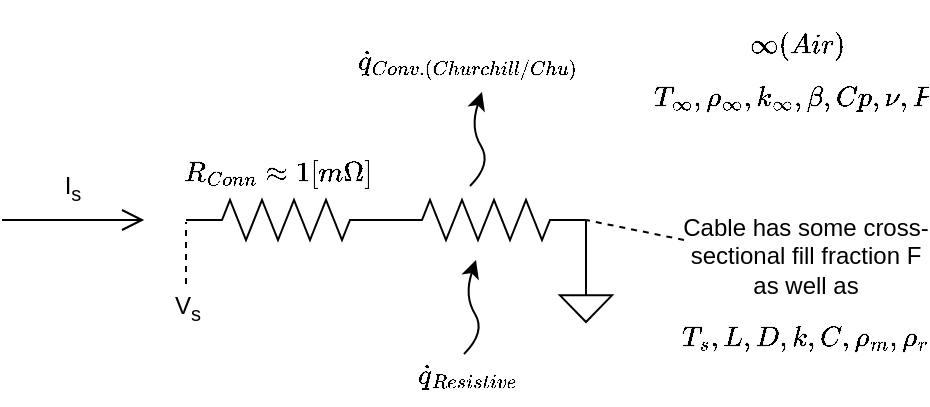 <mxfile version="13.6.2" type="device"><diagram id="SM2tQdMo4O845Km6B2xR" name="Page-1"><mxGraphModel dx="641" dy="403" grid="0" gridSize="10" guides="1" tooltips="1" connect="1" arrows="1" fold="1" page="1" pageScale="1" pageWidth="850" pageHeight="1100" math="1" shadow="0"><root><mxCell id="0"/><mxCell id="1" parent="0"/><mxCell id="PKBT_agNAeuT7sl_ZEUc-4" value="" style="pointerEvents=1;verticalLabelPosition=bottom;shadow=0;dashed=0;align=center;html=1;verticalAlign=top;shape=mxgraph.electrical.resistors.resistor_2;" vertex="1" parent="1"><mxGeometry x="344" y="241" width="100" height="20" as="geometry"/></mxCell><mxCell id="PKBT_agNAeuT7sl_ZEUc-5" value="&lt;span style=&quot;font-size: 12px&quot;&gt;I&lt;sub&gt;s&lt;/sub&gt;&lt;/span&gt;" style="verticalLabelPosition=top;verticalAlign=bottom;shape=mxgraph.electrical.signal_sources.current_flow;shadow=0;dashed=0;align=center;strokeWidth=1;fontSize=10;html=1;" vertex="1" parent="1"><mxGeometry x="152" y="246" width="70" height="10" as="geometry"/></mxCell><mxCell id="PKBT_agNAeuT7sl_ZEUc-6" value="" style="endArrow=none;dashed=1;html=1;entryX=0;entryY=0.5;entryDx=0;entryDy=0;entryPerimeter=0;" edge="1" parent="1"><mxGeometry width="50" height="50" relative="1" as="geometry"><mxPoint x="244" y="283" as="sourcePoint"/><mxPoint x="244" y="252" as="targetPoint"/></mxGeometry></mxCell><mxCell id="PKBT_agNAeuT7sl_ZEUc-8" value="" style="pointerEvents=1;verticalLabelPosition=bottom;shadow=0;dashed=0;align=center;html=1;verticalAlign=top;shape=mxgraph.electrical.signal_sources.signal_ground;" vertex="1" parent="1"><mxGeometry x="431" y="282" width="26" height="20" as="geometry"/></mxCell><mxCell id="PKBT_agNAeuT7sl_ZEUc-9" value="" style="endArrow=none;html=1;entryX=0.5;entryY=0;entryDx=0;entryDy=0;entryPerimeter=0;exitX=1;exitY=0.5;exitDx=0;exitDy=0;exitPerimeter=0;" edge="1" parent="1" source="PKBT_agNAeuT7sl_ZEUc-4" target="PKBT_agNAeuT7sl_ZEUc-8"><mxGeometry width="50" height="50" relative="1" as="geometry"><mxPoint x="316" y="225" as="sourcePoint"/><mxPoint x="366" y="175" as="targetPoint"/></mxGeometry></mxCell><mxCell id="PKBT_agNAeuT7sl_ZEUc-10" value="V&lt;sub&gt;s&lt;/sub&gt;" style="text;html=1;strokeColor=none;fillColor=none;align=center;verticalAlign=middle;whiteSpace=wrap;rounded=0;" vertex="1" parent="1"><mxGeometry x="225" y="285" width="40" height="20" as="geometry"/></mxCell><mxCell id="PKBT_agNAeuT7sl_ZEUc-15" value="" style="curved=1;endArrow=classic;html=1;" edge="1" parent="1"><mxGeometry width="50" height="50" relative="1" as="geometry"><mxPoint x="383" y="318" as="sourcePoint"/><mxPoint x="389" y="271" as="targetPoint"/><Array as="points"><mxPoint x="394" y="307"/><mxPoint x="383" y="289"/></Array></mxGeometry></mxCell><mxCell id="PKBT_agNAeuT7sl_ZEUc-18" value="$$\dot q_{Resistive}$$" style="text;html=1;strokeColor=none;fillColor=none;align=center;verticalAlign=middle;whiteSpace=wrap;rounded=0;fontColor=#000000;" vertex="1" parent="1"><mxGeometry x="365" y="319" width="40" height="20" as="geometry"/></mxCell><mxCell id="PKBT_agNAeuT7sl_ZEUc-19" value="" style="curved=1;endArrow=classic;html=1;" edge="1" parent="1"><mxGeometry width="50" height="50" relative="1" as="geometry"><mxPoint x="386" y="234" as="sourcePoint"/><mxPoint x="392" y="187" as="targetPoint"/><Array as="points"><mxPoint x="397" y="223"/><mxPoint x="386" y="205"/></Array></mxGeometry></mxCell><mxCell id="PKBT_agNAeuT7sl_ZEUc-20" value="$$\dot q_{Conv. (Churchill/Chu)}$$" style="text;html=1;strokeColor=none;fillColor=none;align=center;verticalAlign=middle;whiteSpace=wrap;rounded=0;fontColor=#000000;" vertex="1" parent="1"><mxGeometry x="365" y="163" width="40" height="20" as="geometry"/></mxCell><mxCell id="PKBT_agNAeuT7sl_ZEUc-25" value="Cable has some cross-sectional fill fraction F as well as $$T_s, L, D, k, C, \rho_m, \rho_r$$" style="text;html=1;strokeColor=none;fillColor=none;align=center;verticalAlign=middle;whiteSpace=wrap;rounded=0;fontColor=#000000;" vertex="1" parent="1"><mxGeometry x="493" y="261" width="122" height="53" as="geometry"/></mxCell><mxCell id="PKBT_agNAeuT7sl_ZEUc-26" value="" style="endArrow=none;html=1;fontColor=#000000;entryX=1;entryY=0.5;entryDx=0;entryDy=0;entryPerimeter=0;exitX=0;exitY=0;exitDx=0;exitDy=0;dashed=1;endFill=0;" edge="1" parent="1" source="PKBT_agNAeuT7sl_ZEUc-25" target="PKBT_agNAeuT7sl_ZEUc-4"><mxGeometry width="50" height="50" relative="1" as="geometry"><mxPoint x="471" y="282" as="sourcePoint"/><mxPoint x="424" y="236" as="targetPoint"/></mxGeometry></mxCell><mxCell id="PKBT_agNAeuT7sl_ZEUc-27" value="$$\infty (Air)$$$$T_\infty,&amp;nbsp;&lt;br&gt;\rho_\infty, k_\infty, \beta, Cp, \nu, P_r$$" style="text;html=1;strokeColor=none;fillColor=none;align=left;verticalAlign=middle;whiteSpace=wrap;rounded=0;fontColor=#000000;" vertex="1" parent="1"><mxGeometry x="476" y="167" width="40" height="20" as="geometry"/></mxCell><mxCell id="PKBT_agNAeuT7sl_ZEUc-30" value="" style="pointerEvents=1;verticalLabelPosition=bottom;shadow=0;dashed=0;align=center;html=1;verticalAlign=top;shape=mxgraph.electrical.resistors.resistor_2;" vertex="1" parent="1"><mxGeometry x="244" y="241" width="100" height="20" as="geometry"/></mxCell><mxCell id="PKBT_agNAeuT7sl_ZEUc-31" value="$$R_{Conn} \approx 1[m\Omega]$$" style="text;html=1;strokeColor=none;fillColor=none;align=center;verticalAlign=middle;whiteSpace=wrap;rounded=0;fontColor=#000000;" vertex="1" parent="1"><mxGeometry x="237" y="218" width="107" height="20" as="geometry"/></mxCell></root></mxGraphModel></diagram></mxfile>